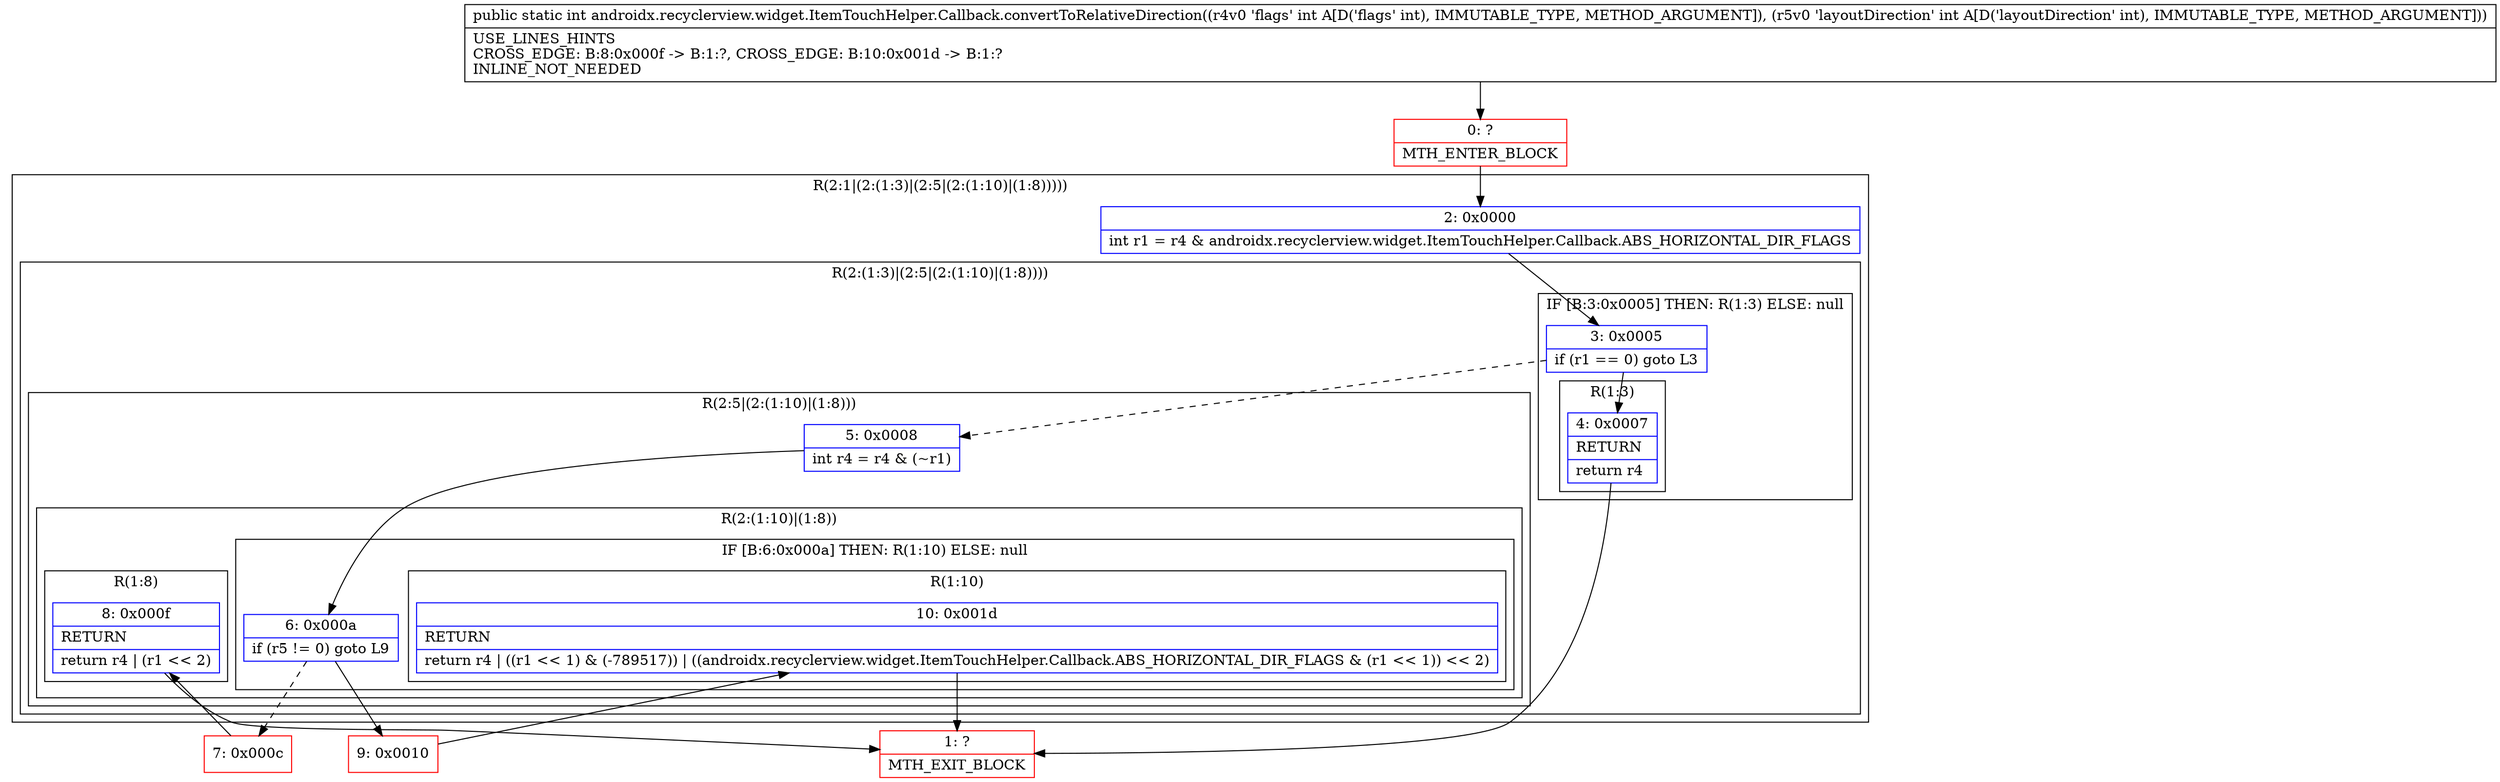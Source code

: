 digraph "CFG forandroidx.recyclerview.widget.ItemTouchHelper.Callback.convertToRelativeDirection(II)I" {
subgraph cluster_Region_17114830 {
label = "R(2:1|(2:(1:3)|(2:5|(2:(1:10)|(1:8)))))";
node [shape=record,color=blue];
Node_2 [shape=record,label="{2\:\ 0x0000|int r1 = r4 & androidx.recyclerview.widget.ItemTouchHelper.Callback.ABS_HORIZONTAL_DIR_FLAGS\l}"];
subgraph cluster_Region_1091963986 {
label = "R(2:(1:3)|(2:5|(2:(1:10)|(1:8))))";
node [shape=record,color=blue];
subgraph cluster_IfRegion_799826969 {
label = "IF [B:3:0x0005] THEN: R(1:3) ELSE: null";
node [shape=record,color=blue];
Node_3 [shape=record,label="{3\:\ 0x0005|if (r1 == 0) goto L3\l}"];
subgraph cluster_Region_1389760749 {
label = "R(1:3)";
node [shape=record,color=blue];
Node_4 [shape=record,label="{4\:\ 0x0007|RETURN\l|return r4\l}"];
}
}
subgraph cluster_Region_76659095 {
label = "R(2:5|(2:(1:10)|(1:8)))";
node [shape=record,color=blue];
Node_5 [shape=record,label="{5\:\ 0x0008|int r4 = r4 & (~r1)\l}"];
subgraph cluster_Region_327096302 {
label = "R(2:(1:10)|(1:8))";
node [shape=record,color=blue];
subgraph cluster_IfRegion_1218244913 {
label = "IF [B:6:0x000a] THEN: R(1:10) ELSE: null";
node [shape=record,color=blue];
Node_6 [shape=record,label="{6\:\ 0x000a|if (r5 != 0) goto L9\l}"];
subgraph cluster_Region_1282664806 {
label = "R(1:10)";
node [shape=record,color=blue];
Node_10 [shape=record,label="{10\:\ 0x001d|RETURN\l|return r4 \| ((r1 \<\< 1) & (\-789517)) \| ((androidx.recyclerview.widget.ItemTouchHelper.Callback.ABS_HORIZONTAL_DIR_FLAGS & (r1 \<\< 1)) \<\< 2)\l}"];
}
}
subgraph cluster_Region_1692960112 {
label = "R(1:8)";
node [shape=record,color=blue];
Node_8 [shape=record,label="{8\:\ 0x000f|RETURN\l|return r4 \| (r1 \<\< 2)\l}"];
}
}
}
}
}
Node_0 [shape=record,color=red,label="{0\:\ ?|MTH_ENTER_BLOCK\l}"];
Node_1 [shape=record,color=red,label="{1\:\ ?|MTH_EXIT_BLOCK\l}"];
Node_7 [shape=record,color=red,label="{7\:\ 0x000c}"];
Node_9 [shape=record,color=red,label="{9\:\ 0x0010}"];
MethodNode[shape=record,label="{public static int androidx.recyclerview.widget.ItemTouchHelper.Callback.convertToRelativeDirection((r4v0 'flags' int A[D('flags' int), IMMUTABLE_TYPE, METHOD_ARGUMENT]), (r5v0 'layoutDirection' int A[D('layoutDirection' int), IMMUTABLE_TYPE, METHOD_ARGUMENT]))  | USE_LINES_HINTS\lCROSS_EDGE: B:8:0x000f \-\> B:1:?, CROSS_EDGE: B:10:0x001d \-\> B:1:?\lINLINE_NOT_NEEDED\l}"];
MethodNode -> Node_0;Node_2 -> Node_3;
Node_3 -> Node_4;
Node_3 -> Node_5[style=dashed];
Node_4 -> Node_1;
Node_5 -> Node_6;
Node_6 -> Node_7[style=dashed];
Node_6 -> Node_9;
Node_10 -> Node_1;
Node_8 -> Node_1;
Node_0 -> Node_2;
Node_7 -> Node_8;
Node_9 -> Node_10;
}

